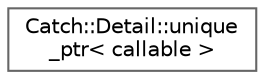 digraph "Graphical Class Hierarchy"
{
 // LATEX_PDF_SIZE
  bgcolor="transparent";
  edge [fontname=Helvetica,fontsize=10,labelfontname=Helvetica,labelfontsize=10];
  node [fontname=Helvetica,fontsize=10,shape=box,height=0.2,width=0.4];
  rankdir="LR";
  Node0 [id="Node000000",label="Catch::Detail::unique\l_ptr\< callable \>",height=0.2,width=0.4,color="grey40", fillcolor="white", style="filled",URL="$classCatch_1_1Detail_1_1unique__ptr.html",tooltip=" "];
}
